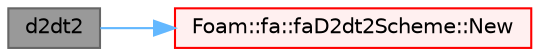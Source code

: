 digraph "d2dt2"
{
 // LATEX_PDF_SIZE
  bgcolor="transparent";
  edge [fontname=Helvetica,fontsize=10,labelfontname=Helvetica,labelfontsize=10];
  node [fontname=Helvetica,fontsize=10,shape=box,height=0.2,width=0.4];
  rankdir="LR";
  Node1 [id="Node000001",label="d2dt2",height=0.2,width=0.4,color="gray40", fillcolor="grey60", style="filled", fontcolor="black",tooltip=" "];
  Node1 -> Node2 [id="edge1_Node000001_Node000002",color="steelblue1",style="solid",tooltip=" "];
  Node2 [id="Node000002",label="Foam::fa::faD2dt2Scheme::New",height=0.2,width=0.4,color="red", fillcolor="#FFF0F0", style="filled",URL="$classFoam_1_1fa_1_1faD2dt2Scheme.html#a9d9950ef68375ca8df555a079dc2b005",tooltip=" "];
}
